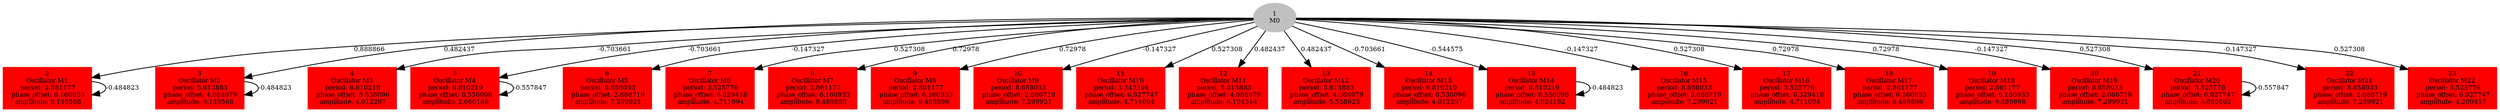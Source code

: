  digraph g{ forcelabels=true;
1[label=<1<BR/>M0>,color="grey",style=filled,fontsize=8];
2 [label=<2<BR />Oscillator M1<BR /> period: 2.861177<BR /> phase_offset: 6.160933<BR /> amplitude: 9.149568>, shape=box,color=red,style=filled,fontsize=8];3 [label=<3<BR />Oscillator M2<BR /> period: 5.613883<BR /> phase_offset: 4.086979<BR /> amplitude: 9.149568>, shape=box,color=red,style=filled,fontsize=8];4 [label=<4<BR />Oscillator M3<BR /> period: 6.810219<BR /> phase_offset: 8.536096<BR /> amplitude: 4.012297>, shape=box,color=red,style=filled,fontsize=8];5 [label=<5<BR />Oscillator M4<BR /> period: 6.810219<BR /> phase_offset: 8.536096<BR /> amplitude: 2.660188>, shape=box,color=red,style=filled,fontsize=8];6 [label=<6<BR />Oscillator M5<BR /> period: 8.658033<BR /> phase_offset: 2.686719<BR /> amplitude: 7.299921>, shape=box,color=red,style=filled,fontsize=8];7 [label=<7<BR />Oscillator M6<BR /> period: 3.525776<BR /> phase_offset: 6.329418<BR /> amplitude: 4.711094>, shape=box,color=red,style=filled,fontsize=8];8 [label=<8<BR />Oscillator M7<BR /> period: 2.861177<BR /> phase_offset: 6.160933<BR /> amplitude: 9.489898>, shape=box,color=red,style=filled,fontsize=8];9 [label=<9<BR />Oscillator M8<BR /> period: 2.861177<BR /> phase_offset: 6.160933<BR /> amplitude: 9.489898>, shape=box,color=red,style=filled,fontsize=8];10 [label=<10<BR />Oscillator M9<BR /> period: 8.658033<BR /> phase_offset: 2.686719<BR /> amplitude: 7.299921>, shape=box,color=red,style=filled,fontsize=8];11 [label=<11<BR />Oscillator M10<BR /> period: 3.343394<BR /> phase_offset: 6.927747<BR /> amplitude: 4.711094>, shape=box,color=red,style=filled,fontsize=8];12 [label=<12<BR />Oscillator M11<BR /> period: 5.613883<BR /> phase_offset: 4.086979<BR /> amplitude: 6.194314>, shape=box,color=red,style=filled,fontsize=8];13 [label=<13<BR />Oscillator M12<BR /> period: 5.613883<BR /> phase_offset: 4.086979<BR /> amplitude: 5.558623>, shape=box,color=red,style=filled,fontsize=8];14 [label=<14<BR />Oscillator M13<BR /> period: 6.810219<BR /> phase_offset: 8.536096<BR /> amplitude: 4.012297>, shape=box,color=red,style=filled,fontsize=8];15 [label=<15<BR />Oscillator M14<BR /> period: 6.810219<BR /> phase_offset: 8.536096<BR /> amplitude: 4.924182>, shape=box,color=red,style=filled,fontsize=8];16 [label=<16<BR />Oscillator M15<BR /> period: 8.658033<BR /> phase_offset: 2.686719<BR /> amplitude: 7.299921>, shape=box,color=red,style=filled,fontsize=8];17 [label=<17<BR />Oscillator M16<BR /> period: 3.525776<BR /> phase_offset: 6.329418<BR /> amplitude: 4.711094>, shape=box,color=red,style=filled,fontsize=8];18 [label=<18<BR />Oscillator M17<BR /> period: 2.861177<BR /> phase_offset: 6.160933<BR /> amplitude: 9.489898>, shape=box,color=red,style=filled,fontsize=8];19 [label=<19<BR />Oscillator M18<BR /> period: 2.861177<BR /> phase_offset: 6.160933<BR /> amplitude: 9.489898>, shape=box,color=red,style=filled,fontsize=8];20 [label=<20<BR />Oscillator M19<BR /> period: 8.658033<BR /> phase_offset: 2.686719<BR /> amplitude: 7.299921>, shape=box,color=red,style=filled,fontsize=8];21 [label=<21<BR />Oscillator M20<BR /> period: 3.525776<BR /> phase_offset: 6.927747<BR /> amplitude: 3.860662>, shape=box,color=red,style=filled,fontsize=8];22 [label=<22<BR />Oscillator M21<BR /> period: 8.658033<BR /> phase_offset: 2.686719<BR /> amplitude: 7.299921>, shape=box,color=red,style=filled,fontsize=8];23 [label=<23<BR />Oscillator M22<BR /> period: 3.525776<BR /> phase_offset: 6.927747<BR /> amplitude: 4.209417>, shape=box,color=red,style=filled,fontsize=8];1 -> 2[label="0.888866 ",fontsize="8"];
1 -> 3[label="0.482437 ",fontsize="8"];
1 -> 4[label="-0.703661 ",fontsize="8"];
1 -> 5[label="-0.703661 ",fontsize="8"];
1 -> 6[label="-0.147327 ",fontsize="8"];
1 -> 7[label="0.527308 ",fontsize="8"];
1 -> 8[label="0.72978 ",fontsize="8"];
1 -> 9[label="0.72978 ",fontsize="8"];
1 -> 10[label="-0.147327 ",fontsize="8"];
1 -> 11[label="0.527308 ",fontsize="8"];
1 -> 12[label="0.482437 ",fontsize="8"];
1 -> 13[label="0.482437 ",fontsize="8"];
1 -> 14[label="-0.703661 ",fontsize="8"];
1 -> 15[label="-0.544575 ",fontsize="8"];
1 -> 16[label="-0.147327 ",fontsize="8"];
1 -> 17[label="0.527308 ",fontsize="8"];
1 -> 18[label="0.72978 ",fontsize="8"];
1 -> 19[label="0.72978 ",fontsize="8"];
1 -> 20[label="-0.147327 ",fontsize="8"];
1 -> 21[label="0.527308 ",fontsize="8"];
1 -> 22[label="-0.147327 ",fontsize="8"];
1 -> 23[label="0.527308 ",fontsize="8"];
2 -> 2[label="-0.484823 ",fontsize="8"];
3 -> 3[label="-0.484823 ",fontsize="8"];
5 -> 5[label="-0.557847 ",fontsize="8"];
15 -> 15[label="-0.484823 ",fontsize="8"];
21 -> 21[label="-0.557847 ",fontsize="8"];
 }
